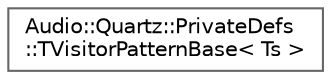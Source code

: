 digraph "Graphical Class Hierarchy"
{
 // INTERACTIVE_SVG=YES
 // LATEX_PDF_SIZE
  bgcolor="transparent";
  edge [fontname=Helvetica,fontsize=10,labelfontname=Helvetica,labelfontsize=10];
  node [fontname=Helvetica,fontsize=10,shape=box,height=0.2,width=0.4];
  rankdir="LR";
  Node0 [id="Node000000",label="Audio::Quartz::PrivateDefs\l::TVisitorPatternBase\< Ts \>",height=0.2,width=0.4,color="grey40", fillcolor="white", style="filled",URL="$d4/dbb/classAudio_1_1Quartz_1_1PrivateDefs_1_1TVisitorPatternBase.html",tooltip="class TVisitorPatternBase: Summary: Used as a base class to implement the visitor pattern for the pro..."];
}
